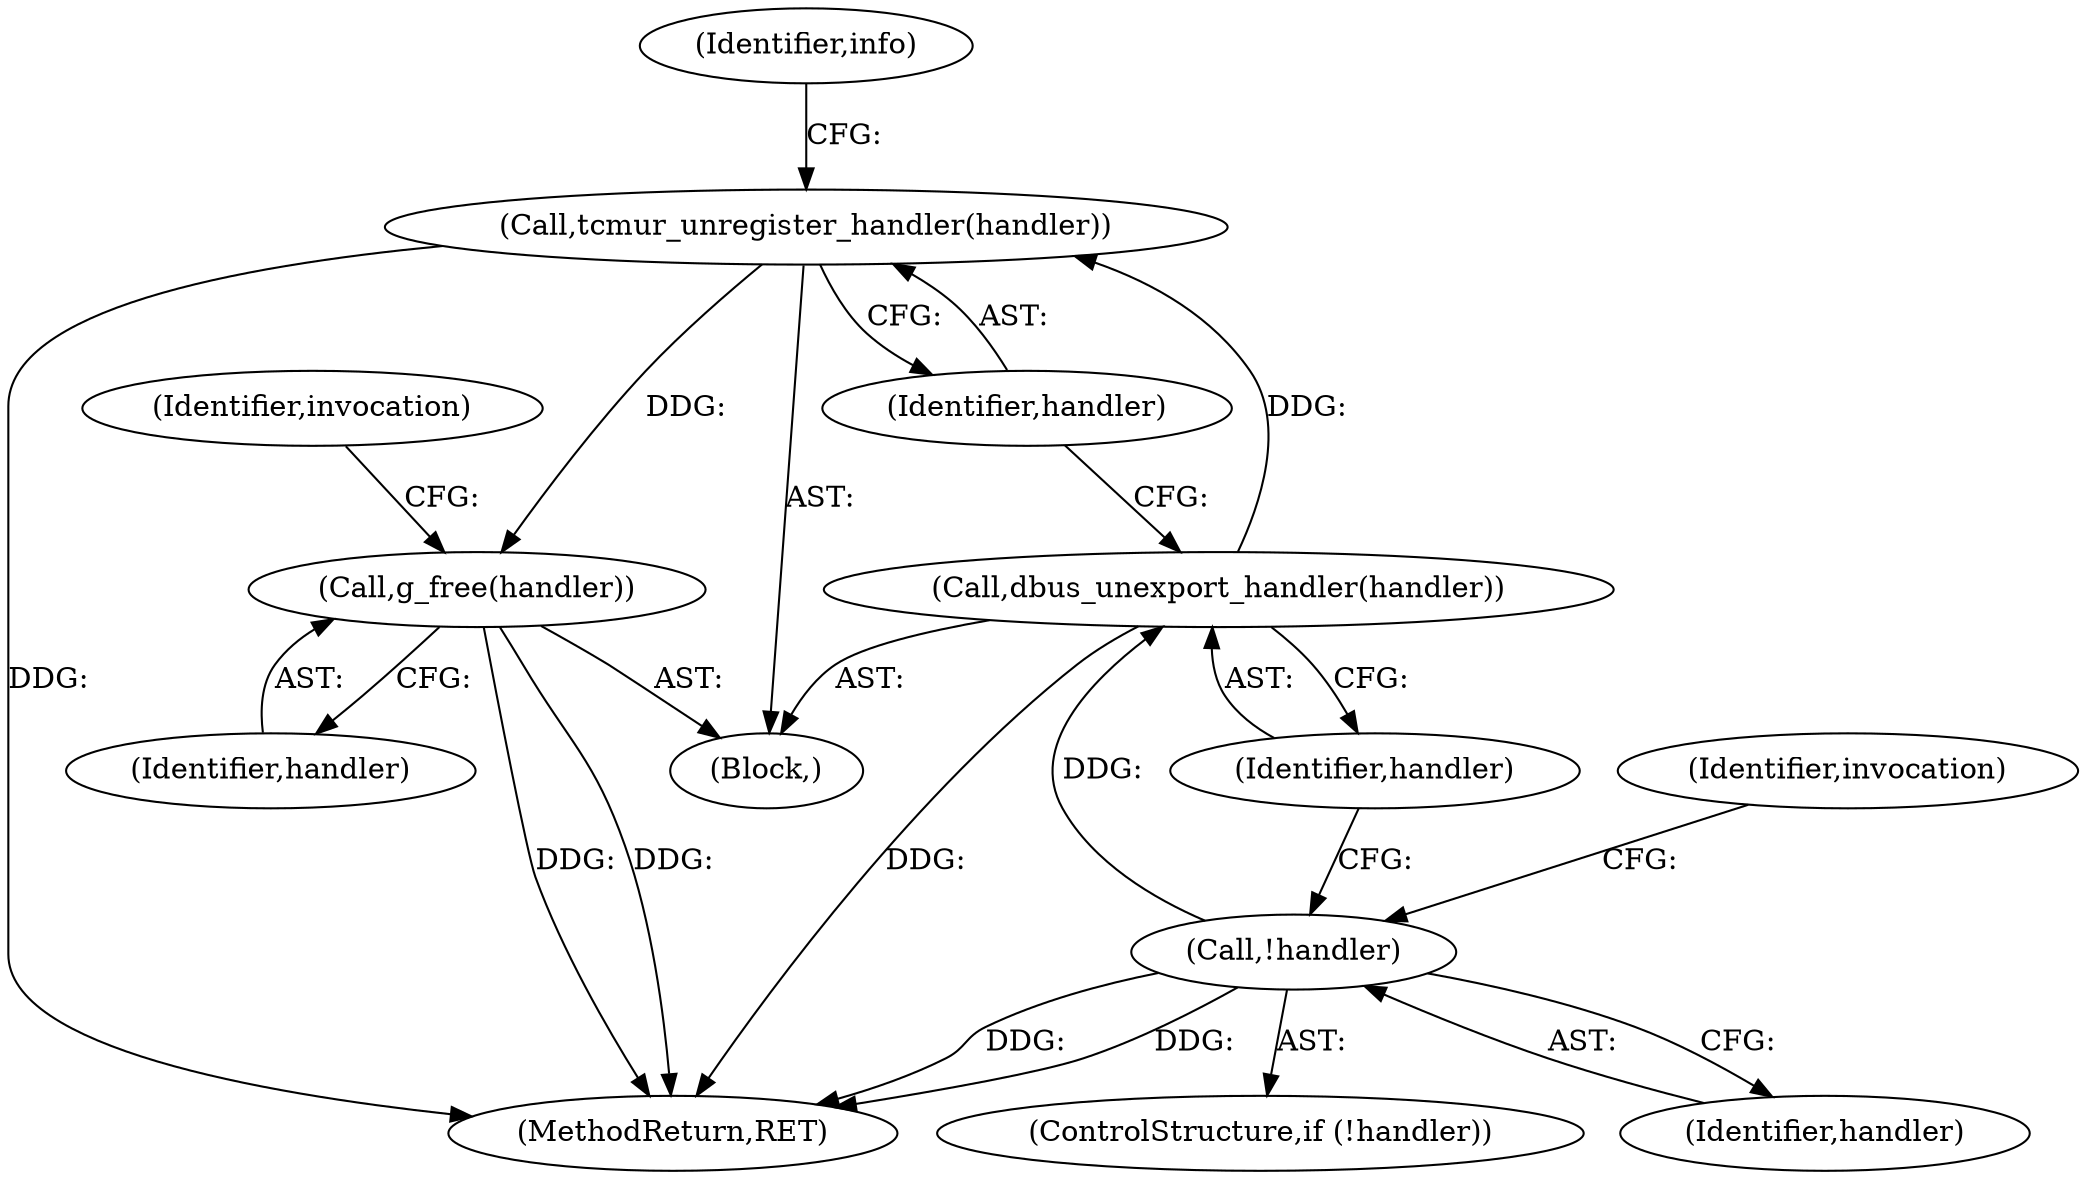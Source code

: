 digraph "0_tcmu-runner_e2d953050766ac538615a811c64b34358614edce@API" {
"1000142" [label="(Call,g_free(handler))"];
"1000134" [label="(Call,tcmur_unregister_handler(handler))"];
"1000132" [label="(Call,dbus_unexport_handler(handler))"];
"1000121" [label="(Call,!handler)"];
"1000133" [label="(Identifier,handler)"];
"1000134" [label="(Call,tcmur_unregister_handler(handler))"];
"1000152" [label="(MethodReturn,RET)"];
"1000132" [label="(Call,dbus_unexport_handler(handler))"];
"1000125" [label="(Identifier,invocation)"];
"1000145" [label="(Identifier,invocation)"];
"1000105" [label="(Block,)"];
"1000120" [label="(ControlStructure,if (!handler))"];
"1000122" [label="(Identifier,handler)"];
"1000142" [label="(Call,g_free(handler))"];
"1000121" [label="(Call,!handler)"];
"1000138" [label="(Identifier,info)"];
"1000135" [label="(Identifier,handler)"];
"1000143" [label="(Identifier,handler)"];
"1000142" -> "1000105"  [label="AST: "];
"1000142" -> "1000143"  [label="CFG: "];
"1000143" -> "1000142"  [label="AST: "];
"1000145" -> "1000142"  [label="CFG: "];
"1000142" -> "1000152"  [label="DDG: "];
"1000142" -> "1000152"  [label="DDG: "];
"1000134" -> "1000142"  [label="DDG: "];
"1000134" -> "1000105"  [label="AST: "];
"1000134" -> "1000135"  [label="CFG: "];
"1000135" -> "1000134"  [label="AST: "];
"1000138" -> "1000134"  [label="CFG: "];
"1000134" -> "1000152"  [label="DDG: "];
"1000132" -> "1000134"  [label="DDG: "];
"1000132" -> "1000105"  [label="AST: "];
"1000132" -> "1000133"  [label="CFG: "];
"1000133" -> "1000132"  [label="AST: "];
"1000135" -> "1000132"  [label="CFG: "];
"1000132" -> "1000152"  [label="DDG: "];
"1000121" -> "1000132"  [label="DDG: "];
"1000121" -> "1000120"  [label="AST: "];
"1000121" -> "1000122"  [label="CFG: "];
"1000122" -> "1000121"  [label="AST: "];
"1000125" -> "1000121"  [label="CFG: "];
"1000133" -> "1000121"  [label="CFG: "];
"1000121" -> "1000152"  [label="DDG: "];
"1000121" -> "1000152"  [label="DDG: "];
}
